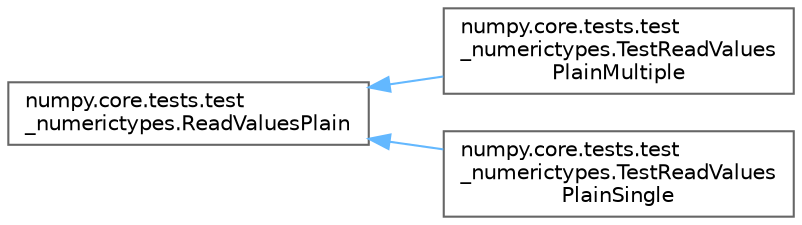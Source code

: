 digraph "Graphical Class Hierarchy"
{
 // LATEX_PDF_SIZE
  bgcolor="transparent";
  edge [fontname=Helvetica,fontsize=10,labelfontname=Helvetica,labelfontsize=10];
  node [fontname=Helvetica,fontsize=10,shape=box,height=0.2,width=0.4];
  rankdir="LR";
  Node0 [id="Node000000",label="numpy.core.tests.test\l_numerictypes.ReadValuesPlain",height=0.2,width=0.4,color="grey40", fillcolor="white", style="filled",URL="$dc/d36/classnumpy_1_1core_1_1tests_1_1test__numerictypes_1_1ReadValuesPlain.html",tooltip=" "];
  Node0 -> Node1 [id="edge4281_Node000000_Node000001",dir="back",color="steelblue1",style="solid",tooltip=" "];
  Node1 [id="Node000001",label="numpy.core.tests.test\l_numerictypes.TestReadValues\lPlainMultiple",height=0.2,width=0.4,color="grey40", fillcolor="white", style="filled",URL="$d4/d79/classnumpy_1_1core_1_1tests_1_1test__numerictypes_1_1TestReadValuesPlainMultiple.html",tooltip=" "];
  Node0 -> Node2 [id="edge4282_Node000000_Node000002",dir="back",color="steelblue1",style="solid",tooltip=" "];
  Node2 [id="Node000002",label="numpy.core.tests.test\l_numerictypes.TestReadValues\lPlainSingle",height=0.2,width=0.4,color="grey40", fillcolor="white", style="filled",URL="$db/da6/classnumpy_1_1core_1_1tests_1_1test__numerictypes_1_1TestReadValuesPlainSingle.html",tooltip=" "];
}
